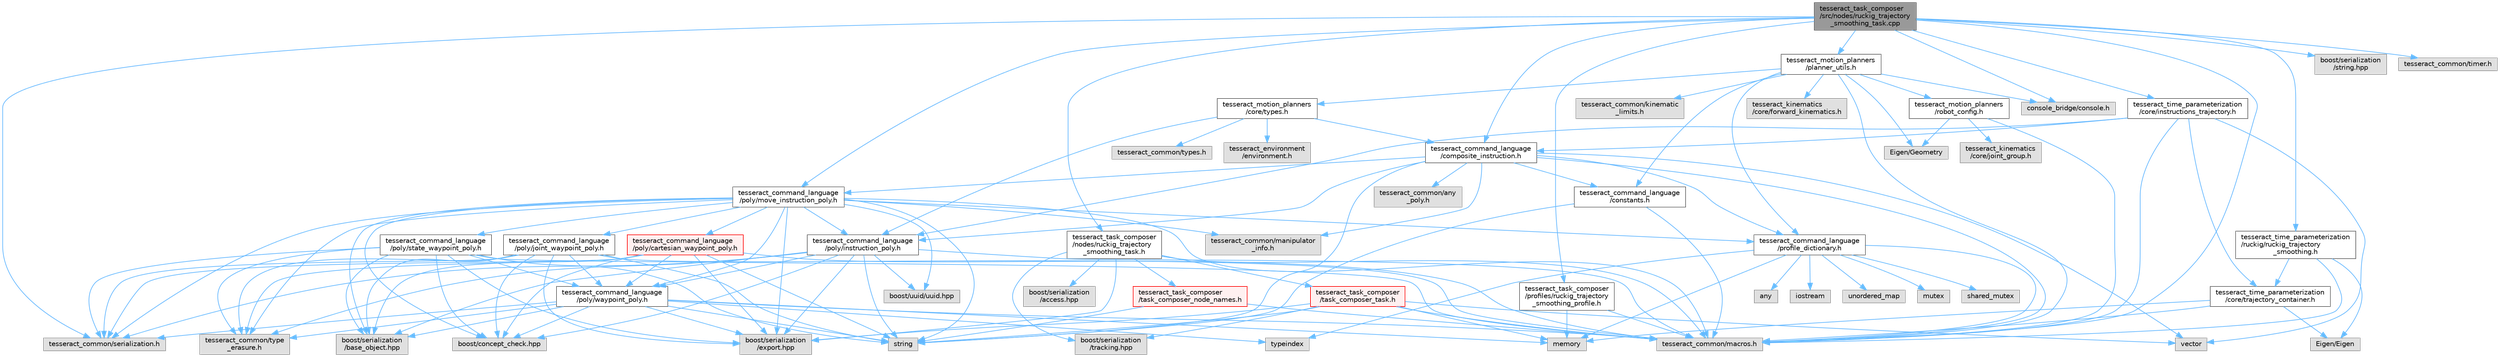 digraph "tesseract_task_composer/src/nodes/ruckig_trajectory_smoothing_task.cpp"
{
 // LATEX_PDF_SIZE
  bgcolor="transparent";
  edge [fontname=Helvetica,fontsize=10,labelfontname=Helvetica,labelfontsize=10];
  node [fontname=Helvetica,fontsize=10,shape=box,height=0.2,width=0.4];
  Node1 [label="tesseract_task_composer\l/src/nodes/ruckig_trajectory\l_smoothing_task.cpp",height=0.2,width=0.4,color="gray40", fillcolor="grey60", style="filled", fontcolor="black",tooltip=" "];
  Node1 -> Node2 [color="steelblue1",style="solid"];
  Node2 [label="tesseract_common/macros.h",height=0.2,width=0.4,color="grey60", fillcolor="#E0E0E0", style="filled",tooltip=" "];
  Node1 -> Node3 [color="steelblue1",style="solid"];
  Node3 [label="console_bridge/console.h",height=0.2,width=0.4,color="grey60", fillcolor="#E0E0E0", style="filled",tooltip=" "];
  Node1 -> Node4 [color="steelblue1",style="solid"];
  Node4 [label="boost/serialization\l/string.hpp",height=0.2,width=0.4,color="grey60", fillcolor="#E0E0E0", style="filled",tooltip=" "];
  Node1 -> Node5 [color="steelblue1",style="solid"];
  Node5 [label="tesseract_common/timer.h",height=0.2,width=0.4,color="grey60", fillcolor="#E0E0E0", style="filled",tooltip=" "];
  Node1 -> Node6 [color="steelblue1",style="solid"];
  Node6 [label="tesseract_motion_planners\l/planner_utils.h",height=0.2,width=0.4,color="grey40", fillcolor="white", style="filled",URL="$da/de3/planner__utils_8h.html",tooltip=" "];
  Node6 -> Node2 [color="steelblue1",style="solid"];
  Node6 -> Node7 [color="steelblue1",style="solid"];
  Node7 [label="Eigen/Geometry",height=0.2,width=0.4,color="grey60", fillcolor="#E0E0E0", style="filled",tooltip=" "];
  Node6 -> Node3 [color="steelblue1",style="solid"];
  Node6 -> Node8 [color="steelblue1",style="solid"];
  Node8 [label="tesseract_command_language\l/constants.h",height=0.2,width=0.4,color="grey40", fillcolor="white", style="filled",URL="$d2/d6f/constants_8h.html",tooltip="Containst Tesseract Command Language constants."];
  Node8 -> Node2 [color="steelblue1",style="solid"];
  Node8 -> Node9 [color="steelblue1",style="solid"];
  Node9 [label="string",height=0.2,width=0.4,color="grey60", fillcolor="#E0E0E0", style="filled",tooltip=" "];
  Node6 -> Node10 [color="steelblue1",style="solid"];
  Node10 [label="tesseract_kinematics\l/core/forward_kinematics.h",height=0.2,width=0.4,color="grey60", fillcolor="#E0E0E0", style="filled",tooltip=" "];
  Node6 -> Node11 [color="steelblue1",style="solid"];
  Node11 [label="tesseract_common/kinematic\l_limits.h",height=0.2,width=0.4,color="grey60", fillcolor="#E0E0E0", style="filled",tooltip=" "];
  Node6 -> Node12 [color="steelblue1",style="solid"];
  Node12 [label="tesseract_motion_planners\l/robot_config.h",height=0.2,width=0.4,color="grey40", fillcolor="white", style="filled",URL="$d2/d80/robot__config_8h.html",tooltip=" "];
  Node12 -> Node2 [color="steelblue1",style="solid"];
  Node12 -> Node7 [color="steelblue1",style="solid"];
  Node12 -> Node13 [color="steelblue1",style="solid"];
  Node13 [label="tesseract_kinematics\l/core/joint_group.h",height=0.2,width=0.4,color="grey60", fillcolor="#E0E0E0", style="filled",tooltip=" "];
  Node6 -> Node14 [color="steelblue1",style="solid"];
  Node14 [label="tesseract_motion_planners\l/core/types.h",height=0.2,width=0.4,color="grey40", fillcolor="white", style="filled",URL="$d1/d6d/tesseract__motion__planners_2core_2include_2tesseract__motion__planners_2core_2types_8h.html",tooltip=" "];
  Node14 -> Node15 [color="steelblue1",style="solid"];
  Node15 [label="tesseract_environment\l/environment.h",height=0.2,width=0.4,color="grey60", fillcolor="#E0E0E0", style="filled",tooltip=" "];
  Node14 -> Node16 [color="steelblue1",style="solid"];
  Node16 [label="tesseract_common/types.h",height=0.2,width=0.4,color="grey60", fillcolor="#E0E0E0", style="filled",tooltip=" "];
  Node14 -> Node17 [color="steelblue1",style="solid"];
  Node17 [label="tesseract_command_language\l/poly/instruction_poly.h",height=0.2,width=0.4,color="grey40", fillcolor="white", style="filled",URL="$d1/db1/instruction__poly_8h.html",tooltip=" "];
  Node17 -> Node2 [color="steelblue1",style="solid"];
  Node17 -> Node9 [color="steelblue1",style="solid"];
  Node17 -> Node18 [color="steelblue1",style="solid"];
  Node18 [label="boost/serialization\l/base_object.hpp",height=0.2,width=0.4,color="grey60", fillcolor="#E0E0E0", style="filled",tooltip=" "];
  Node17 -> Node19 [color="steelblue1",style="solid"];
  Node19 [label="boost/serialization\l/export.hpp",height=0.2,width=0.4,color="grey60", fillcolor="#E0E0E0", style="filled",tooltip=" "];
  Node17 -> Node20 [color="steelblue1",style="solid"];
  Node20 [label="boost/concept_check.hpp",height=0.2,width=0.4,color="grey60", fillcolor="#E0E0E0", style="filled",tooltip=" "];
  Node17 -> Node21 [color="steelblue1",style="solid"];
  Node21 [label="boost/uuid/uuid.hpp",height=0.2,width=0.4,color="grey60", fillcolor="#E0E0E0", style="filled",tooltip=" "];
  Node17 -> Node22 [color="steelblue1",style="solid"];
  Node22 [label="tesseract_command_language\l/poly/waypoint_poly.h",height=0.2,width=0.4,color="grey40", fillcolor="white", style="filled",URL="$d3/dc4/waypoint__poly_8h.html",tooltip=" "];
  Node22 -> Node2 [color="steelblue1",style="solid"];
  Node22 -> Node23 [color="steelblue1",style="solid"];
  Node23 [label="memory",height=0.2,width=0.4,color="grey60", fillcolor="#E0E0E0", style="filled",tooltip=" "];
  Node22 -> Node9 [color="steelblue1",style="solid"];
  Node22 -> Node24 [color="steelblue1",style="solid"];
  Node24 [label="typeindex",height=0.2,width=0.4,color="grey60", fillcolor="#E0E0E0", style="filled",tooltip=" "];
  Node22 -> Node18 [color="steelblue1",style="solid"];
  Node22 -> Node19 [color="steelblue1",style="solid"];
  Node22 -> Node20 [color="steelblue1",style="solid"];
  Node22 -> Node25 [color="steelblue1",style="solid"];
  Node25 [label="tesseract_common/serialization.h",height=0.2,width=0.4,color="grey60", fillcolor="#E0E0E0", style="filled",tooltip=" "];
  Node22 -> Node26 [color="steelblue1",style="solid"];
  Node26 [label="tesseract_common/type\l_erasure.h",height=0.2,width=0.4,color="grey60", fillcolor="#E0E0E0", style="filled",tooltip=" "];
  Node17 -> Node25 [color="steelblue1",style="solid"];
  Node17 -> Node26 [color="steelblue1",style="solid"];
  Node14 -> Node27 [color="steelblue1",style="solid"];
  Node27 [label="tesseract_command_language\l/composite_instruction.h",height=0.2,width=0.4,color="grey40", fillcolor="white", style="filled",URL="$d5/df7/composite__instruction_8h.html",tooltip=" "];
  Node27 -> Node2 [color="steelblue1",style="solid"];
  Node27 -> Node28 [color="steelblue1",style="solid"];
  Node28 [label="vector",height=0.2,width=0.4,color="grey60", fillcolor="#E0E0E0", style="filled",tooltip=" "];
  Node27 -> Node9 [color="steelblue1",style="solid"];
  Node27 -> Node17 [color="steelblue1",style="solid"];
  Node27 -> Node29 [color="steelblue1",style="solid"];
  Node29 [label="tesseract_command_language\l/poly/move_instruction_poly.h",height=0.2,width=0.4,color="grey40", fillcolor="white", style="filled",URL="$dc/df1/move__instruction__poly_8h.html",tooltip="The move instruction interface."];
  Node29 -> Node2 [color="steelblue1",style="solid"];
  Node29 -> Node9 [color="steelblue1",style="solid"];
  Node29 -> Node18 [color="steelblue1",style="solid"];
  Node29 -> Node19 [color="steelblue1",style="solid"];
  Node29 -> Node20 [color="steelblue1",style="solid"];
  Node29 -> Node21 [color="steelblue1",style="solid"];
  Node29 -> Node17 [color="steelblue1",style="solid"];
  Node29 -> Node30 [color="steelblue1",style="solid"];
  Node30 [label="tesseract_command_language\l/poly/cartesian_waypoint_poly.h",height=0.2,width=0.4,color="red", fillcolor="#FFF0F0", style="filled",URL="$d7/df9/cartesian__waypoint__poly_8h.html",tooltip="The cartesian waypoint interface."];
  Node30 -> Node2 [color="steelblue1",style="solid"];
  Node30 -> Node9 [color="steelblue1",style="solid"];
  Node30 -> Node18 [color="steelblue1",style="solid"];
  Node30 -> Node19 [color="steelblue1",style="solid"];
  Node30 -> Node20 [color="steelblue1",style="solid"];
  Node30 -> Node22 [color="steelblue1",style="solid"];
  Node30 -> Node25 [color="steelblue1",style="solid"];
  Node30 -> Node26 [color="steelblue1",style="solid"];
  Node29 -> Node32 [color="steelblue1",style="solid"];
  Node32 [label="tesseract_command_language\l/poly/joint_waypoint_poly.h",height=0.2,width=0.4,color="grey40", fillcolor="white", style="filled",URL="$d1/d66/joint__waypoint__poly_8h.html",tooltip="The joint waypoint interface."];
  Node32 -> Node2 [color="steelblue1",style="solid"];
  Node32 -> Node9 [color="steelblue1",style="solid"];
  Node32 -> Node18 [color="steelblue1",style="solid"];
  Node32 -> Node19 [color="steelblue1",style="solid"];
  Node32 -> Node20 [color="steelblue1",style="solid"];
  Node32 -> Node22 [color="steelblue1",style="solid"];
  Node32 -> Node25 [color="steelblue1",style="solid"];
  Node32 -> Node26 [color="steelblue1",style="solid"];
  Node29 -> Node33 [color="steelblue1",style="solid"];
  Node33 [label="tesseract_command_language\l/poly/state_waypoint_poly.h",height=0.2,width=0.4,color="grey40", fillcolor="white", style="filled",URL="$d7/d22/state__waypoint__poly_8h.html",tooltip="The state waypoint interface."];
  Node33 -> Node2 [color="steelblue1",style="solid"];
  Node33 -> Node9 [color="steelblue1",style="solid"];
  Node33 -> Node18 [color="steelblue1",style="solid"];
  Node33 -> Node19 [color="steelblue1",style="solid"];
  Node33 -> Node20 [color="steelblue1",style="solid"];
  Node33 -> Node22 [color="steelblue1",style="solid"];
  Node33 -> Node25 [color="steelblue1",style="solid"];
  Node33 -> Node26 [color="steelblue1",style="solid"];
  Node29 -> Node22 [color="steelblue1",style="solid"];
  Node29 -> Node34 [color="steelblue1",style="solid"];
  Node34 [label="tesseract_command_language\l/profile_dictionary.h",height=0.2,width=0.4,color="grey40", fillcolor="white", style="filled",URL="$dd/dd6/profile__dictionary_8h.html",tooltip="This is a profile dictionary for storing all profiles."];
  Node34 -> Node2 [color="steelblue1",style="solid"];
  Node34 -> Node35 [color="steelblue1",style="solid"];
  Node35 [label="any",height=0.2,width=0.4,color="grey60", fillcolor="#E0E0E0", style="filled",tooltip=" "];
  Node34 -> Node36 [color="steelblue1",style="solid"];
  Node36 [label="iostream",height=0.2,width=0.4,color="grey60", fillcolor="#E0E0E0", style="filled",tooltip=" "];
  Node34 -> Node24 [color="steelblue1",style="solid"];
  Node34 -> Node37 [color="steelblue1",style="solid"];
  Node37 [label="unordered_map",height=0.2,width=0.4,color="grey60", fillcolor="#E0E0E0", style="filled",tooltip=" "];
  Node34 -> Node23 [color="steelblue1",style="solid"];
  Node34 -> Node38 [color="steelblue1",style="solid"];
  Node38 [label="mutex",height=0.2,width=0.4,color="grey60", fillcolor="#E0E0E0", style="filled",tooltip=" "];
  Node34 -> Node39 [color="steelblue1",style="solid"];
  Node39 [label="shared_mutex",height=0.2,width=0.4,color="grey60", fillcolor="#E0E0E0", style="filled",tooltip=" "];
  Node29 -> Node40 [color="steelblue1",style="solid"];
  Node40 [label="tesseract_common/manipulator\l_info.h",height=0.2,width=0.4,color="grey60", fillcolor="#E0E0E0", style="filled",tooltip=" "];
  Node29 -> Node25 [color="steelblue1",style="solid"];
  Node29 -> Node26 [color="steelblue1",style="solid"];
  Node27 -> Node8 [color="steelblue1",style="solid"];
  Node27 -> Node34 [color="steelblue1",style="solid"];
  Node27 -> Node40 [color="steelblue1",style="solid"];
  Node27 -> Node41 [color="steelblue1",style="solid"];
  Node41 [label="tesseract_common/any\l_poly.h",height=0.2,width=0.4,color="grey60", fillcolor="#E0E0E0", style="filled",tooltip=" "];
  Node6 -> Node34 [color="steelblue1",style="solid"];
  Node1 -> Node42 [color="steelblue1",style="solid"];
  Node42 [label="tesseract_task_composer\l/nodes/ruckig_trajectory\l_smoothing_task.h",height=0.2,width=0.4,color="grey40", fillcolor="white", style="filled",URL="$d4/d4d/ruckig__trajectory__smoothing__task_8h.html",tooltip="Leveraging Ruckig to smooth trajectory."];
  Node42 -> Node2 [color="steelblue1",style="solid"];
  Node42 -> Node43 [color="steelblue1",style="solid"];
  Node43 [label="boost/serialization\l/access.hpp",height=0.2,width=0.4,color="grey60", fillcolor="#E0E0E0", style="filled",tooltip=" "];
  Node42 -> Node44 [color="steelblue1",style="solid"];
  Node44 [label="tesseract_task_composer\l/task_composer_task.h",height=0.2,width=0.4,color="red", fillcolor="#FFF0F0", style="filled",URL="$da/d71/task__composer__task_8h.html",tooltip="A task in the pipeline."];
  Node44 -> Node2 [color="steelblue1",style="solid"];
  Node44 -> Node9 [color="steelblue1",style="solid"];
  Node44 -> Node28 [color="steelblue1",style="solid"];
  Node44 -> Node23 [color="steelblue1",style="solid"];
  Node44 -> Node19 [color="steelblue1",style="solid"];
  Node44 -> Node49 [color="steelblue1",style="solid"];
  Node49 [label="boost/serialization\l/tracking.hpp",height=0.2,width=0.4,color="grey60", fillcolor="#E0E0E0", style="filled",tooltip=" "];
  Node42 -> Node53 [color="steelblue1",style="solid"];
  Node53 [label="tesseract_task_composer\l/task_composer_node_names.h",height=0.2,width=0.4,color="red", fillcolor="#FFF0F0", style="filled",URL="$d3/da7/task__composer__node__names_8h.html",tooltip="Contains default node names."];
  Node53 -> Node2 [color="steelblue1",style="solid"];
  Node53 -> Node9 [color="steelblue1",style="solid"];
  Node42 -> Node19 [color="steelblue1",style="solid"];
  Node42 -> Node49 [color="steelblue1",style="solid"];
  Node1 -> Node55 [color="steelblue1",style="solid"];
  Node55 [label="tesseract_task_composer\l/profiles/ruckig_trajectory\l_smoothing_profile.h",height=0.2,width=0.4,color="grey40", fillcolor="white", style="filled",URL="$df/d7c/ruckig__trajectory__smoothing__profile_8h.html",tooltip="Leveraging Ruckig to smooth trajectory."];
  Node55 -> Node2 [color="steelblue1",style="solid"];
  Node55 -> Node23 [color="steelblue1",style="solid"];
  Node1 -> Node27 [color="steelblue1",style="solid"];
  Node1 -> Node29 [color="steelblue1",style="solid"];
  Node1 -> Node56 [color="steelblue1",style="solid"];
  Node56 [label="tesseract_time_parameterization\l/core/instructions_trajectory.h",height=0.2,width=0.4,color="grey40", fillcolor="white", style="filled",URL="$d2/d7a/instructions__trajectory_8h.html",tooltip="Trajectory Container implementation for command language instructions."];
  Node56 -> Node2 [color="steelblue1",style="solid"];
  Node56 -> Node28 [color="steelblue1",style="solid"];
  Node56 -> Node57 [color="steelblue1",style="solid"];
  Node57 [label="tesseract_time_parameterization\l/core/trajectory_container.h",height=0.2,width=0.4,color="grey40", fillcolor="white", style="filled",URL="$d5/de8/trajectory__container_8h.html",tooltip="Creates an interface for contaning different trajectory data structures."];
  Node57 -> Node2 [color="steelblue1",style="solid"];
  Node57 -> Node58 [color="steelblue1",style="solid"];
  Node58 [label="Eigen/Eigen",height=0.2,width=0.4,color="grey60", fillcolor="#E0E0E0", style="filled",tooltip=" "];
  Node57 -> Node23 [color="steelblue1",style="solid"];
  Node56 -> Node17 [color="steelblue1",style="solid"];
  Node56 -> Node27 [color="steelblue1",style="solid"];
  Node1 -> Node59 [color="steelblue1",style="solid"];
  Node59 [label="tesseract_time_parameterization\l/ruckig/ruckig_trajectory\l_smoothing.h",height=0.2,width=0.4,color="grey40", fillcolor="white", style="filled",URL="$d3/d3b/ruckig__trajectory__smoothing_8h.html",tooltip="Leveraging Ruckig to smooth trajectory."];
  Node59 -> Node2 [color="steelblue1",style="solid"];
  Node59 -> Node58 [color="steelblue1",style="solid"];
  Node59 -> Node57 [color="steelblue1",style="solid"];
  Node1 -> Node25 [color="steelblue1",style="solid"];
}
